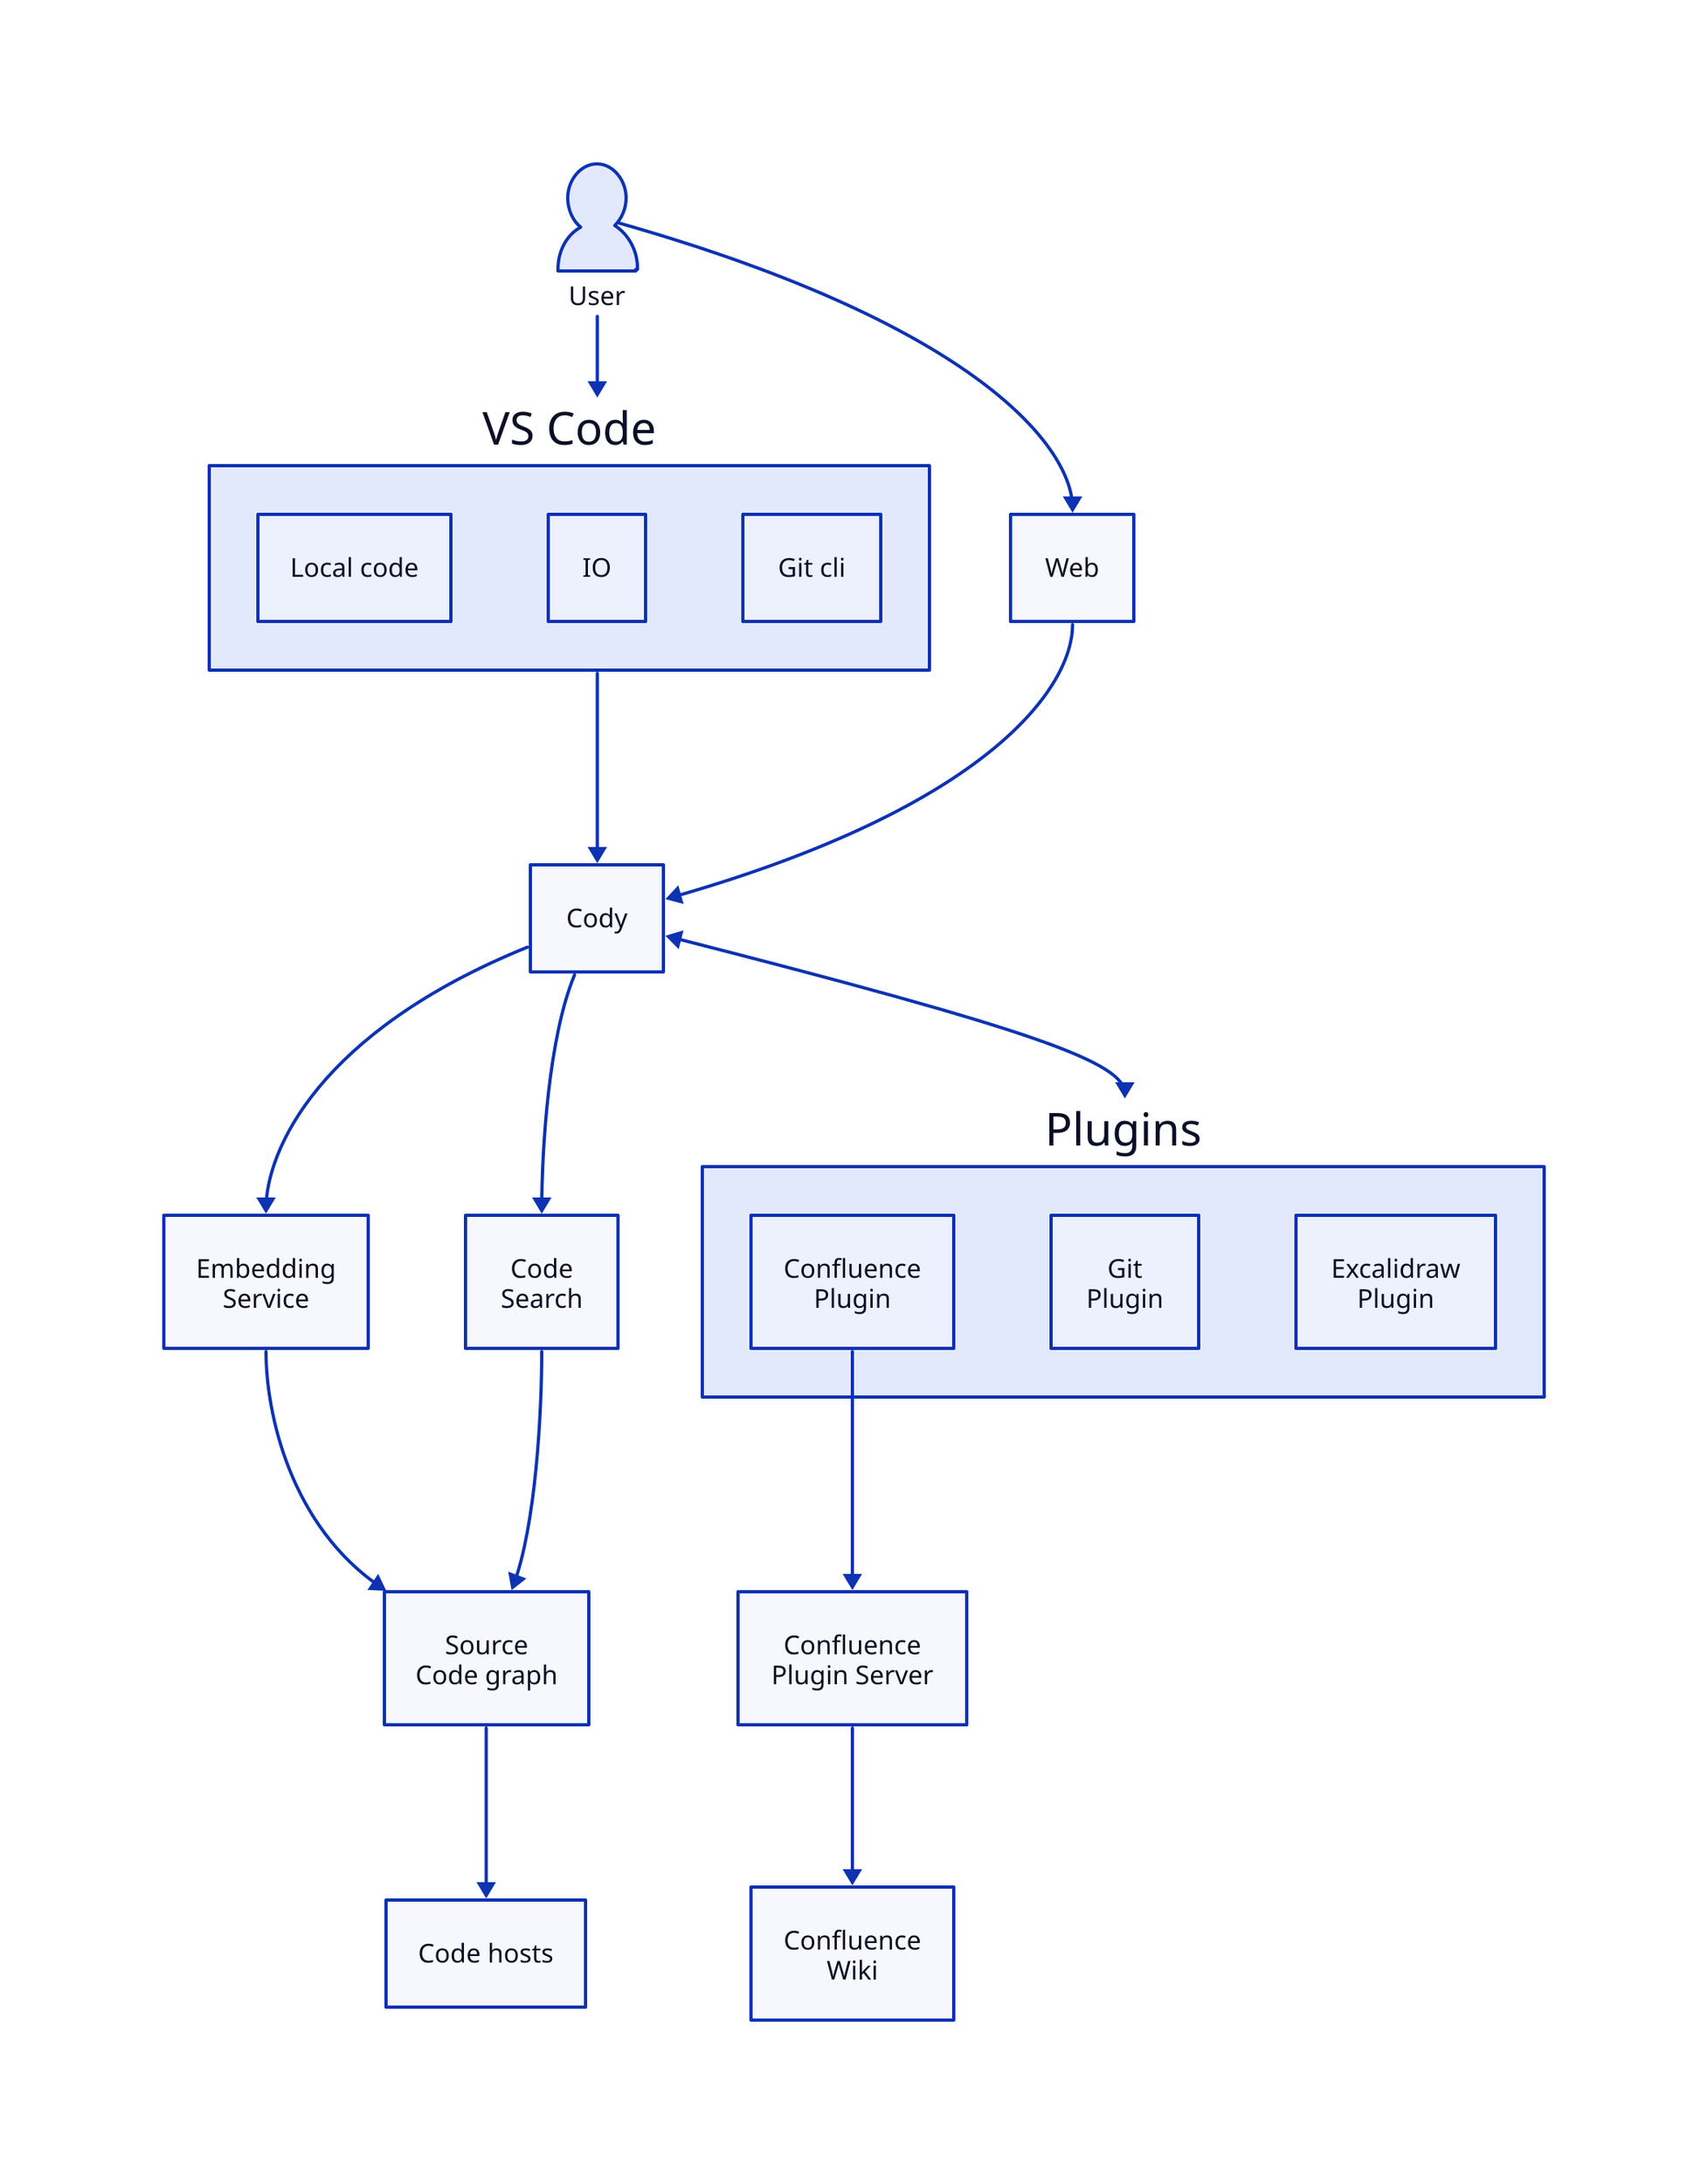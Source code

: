 user: User {
    shape: person
}
vscode: VS Code {
    code: Local code
    io: IO
    git: Git cli
}
web: Web
cody: Cody
embed: Embedding\nService
extsvc: Code hosts
source: Source\nCode graph
codesearch: Code\nSearch
plugins: Plugins {
    confluence: Confluence\nPlugin
    git: Git\nPlugin
    excalidraw: Excalidraw\nPlugin
}
confluence_plugin_server: Confluence\nPlugin Server
confluence: Confluence\nWiki

source -> extsvc
source <- embed
source <- codesearch

user -> vscode
user -> web
cody <- vscode
cody <- web
cody -> embed
cody -> codesearch
cody <-> plugins

plugins.confluence -> confluence_plugin_server
confluence_plugin_server -> confluence
